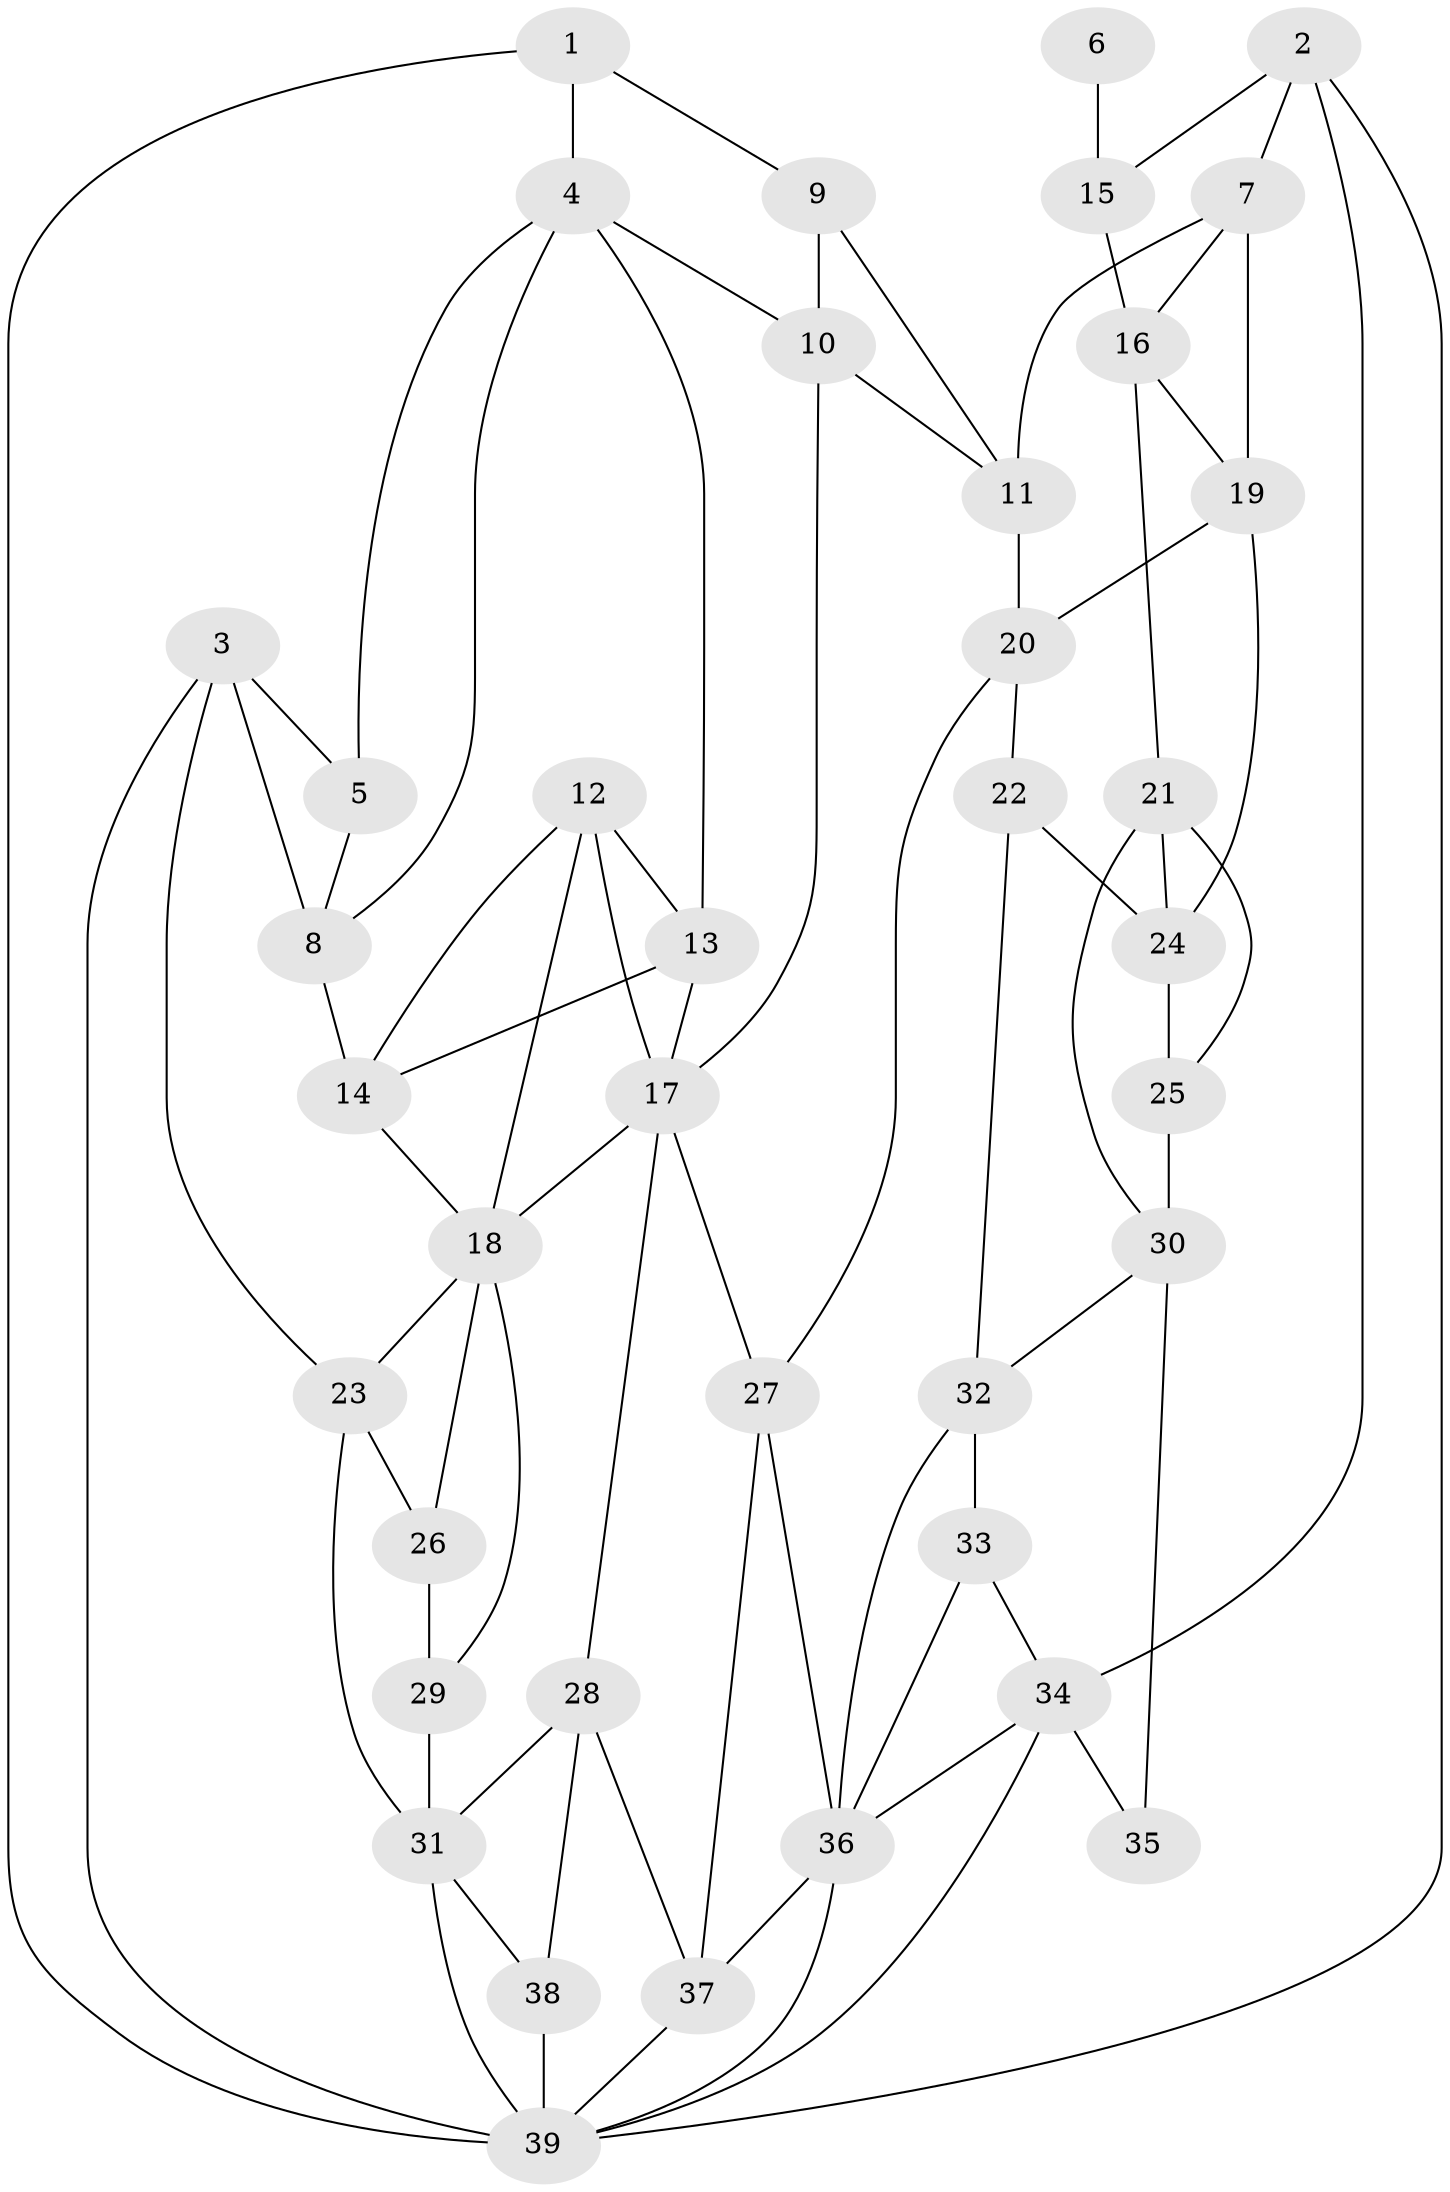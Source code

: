 // original degree distribution, {3: 0.031496062992125984, 6: 0.2204724409448819, 4: 0.2125984251968504, 5: 0.5354330708661418}
// Generated by graph-tools (version 1.1) at 2025/38/03/04/25 23:38:21]
// undirected, 39 vertices, 77 edges
graph export_dot {
  node [color=gray90,style=filled];
  1;
  2;
  3;
  4;
  5;
  6;
  7;
  8;
  9;
  10;
  11;
  12;
  13;
  14;
  15;
  16;
  17;
  18;
  19;
  20;
  21;
  22;
  23;
  24;
  25;
  26;
  27;
  28;
  29;
  30;
  31;
  32;
  33;
  34;
  35;
  36;
  37;
  38;
  39;
  1 -- 4 [weight=1.0];
  1 -- 9 [weight=1.0];
  1 -- 39 [weight=1.0];
  2 -- 7 [weight=1.0];
  2 -- 15 [weight=1.0];
  2 -- 34 [weight=1.0];
  2 -- 39 [weight=1.0];
  3 -- 5 [weight=1.0];
  3 -- 8 [weight=1.0];
  3 -- 23 [weight=1.0];
  3 -- 39 [weight=1.0];
  4 -- 5 [weight=1.0];
  4 -- 8 [weight=1.0];
  4 -- 10 [weight=1.0];
  4 -- 13 [weight=1.0];
  5 -- 8 [weight=1.0];
  6 -- 15 [weight=2.0];
  7 -- 11 [weight=2.0];
  7 -- 16 [weight=1.0];
  7 -- 19 [weight=1.0];
  8 -- 14 [weight=3.0];
  9 -- 10 [weight=2.0];
  9 -- 11 [weight=1.0];
  10 -- 11 [weight=1.0];
  10 -- 17 [weight=1.0];
  11 -- 20 [weight=1.0];
  12 -- 13 [weight=1.0];
  12 -- 14 [weight=1.0];
  12 -- 17 [weight=1.0];
  12 -- 18 [weight=1.0];
  13 -- 14 [weight=1.0];
  13 -- 17 [weight=1.0];
  14 -- 18 [weight=1.0];
  15 -- 16 [weight=2.0];
  16 -- 19 [weight=1.0];
  16 -- 21 [weight=1.0];
  17 -- 18 [weight=1.0];
  17 -- 27 [weight=1.0];
  17 -- 28 [weight=1.0];
  18 -- 23 [weight=1.0];
  18 -- 26 [weight=1.0];
  18 -- 29 [weight=1.0];
  19 -- 20 [weight=3.0];
  19 -- 24 [weight=1.0];
  20 -- 22 [weight=1.0];
  20 -- 27 [weight=1.0];
  21 -- 24 [weight=1.0];
  21 -- 25 [weight=1.0];
  21 -- 30 [weight=1.0];
  22 -- 24 [weight=1.0];
  22 -- 32 [weight=1.0];
  23 -- 26 [weight=2.0];
  23 -- 31 [weight=1.0];
  24 -- 25 [weight=1.0];
  25 -- 30 [weight=2.0];
  26 -- 29 [weight=1.0];
  27 -- 36 [weight=1.0];
  27 -- 37 [weight=1.0];
  28 -- 31 [weight=1.0];
  28 -- 37 [weight=1.0];
  28 -- 38 [weight=1.0];
  29 -- 31 [weight=2.0];
  30 -- 32 [weight=1.0];
  30 -- 35 [weight=2.0];
  31 -- 38 [weight=1.0];
  31 -- 39 [weight=1.0];
  32 -- 33 [weight=2.0];
  32 -- 36 [weight=1.0];
  33 -- 34 [weight=1.0];
  33 -- 36 [weight=1.0];
  34 -- 35 [weight=2.0];
  34 -- 36 [weight=1.0];
  34 -- 39 [weight=1.0];
  36 -- 37 [weight=1.0];
  36 -- 39 [weight=1.0];
  37 -- 39 [weight=1.0];
  38 -- 39 [weight=2.0];
}
